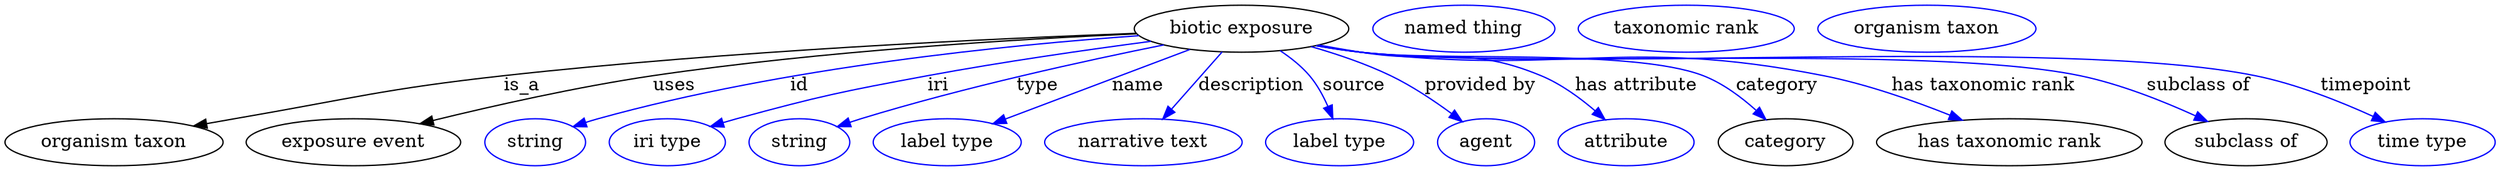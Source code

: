 digraph {
	graph [bb="0,0,1901.4,123"];
	node [label="\N"];
	"biotic exposure"	[height=0.5,
		label="biotic exposure",
		pos="944.19,105",
		width=2.2748];
	"organism taxon"	[height=0.5,
		pos="83.193,18",
		width=2.3109];
	"biotic exposure" -> "organism taxon"	[label=is_a,
		lp="394.19,61.5",
		pos="e,144.03,30.446 863.66,101.48 754.02,97.475 551.8,88.091 380.19,69 288.47,58.797 266.13,51.719 175.19,36 168.42,34.829 161.37,33.58 \
154.32,32.312"];
	"exposure event"	[height=0.5,
		pos="266.19,18",
		width=2.2748];
	"biotic exposure" -> "exposure event"	[label=uses,
		lp="510.69,61.5",
		pos="e,316.98,32.254 864.16,101.12 773.88,97.091 622.87,88.021 494.19,69 436.86,60.526 372.44,45.917 326.73,34.671"];
	id	[color=blue,
		height=0.5,
		label=string,
		pos="404.19,18",
		width=1.0652];
	"biotic exposure" -> id	[color=blue,
		label=id,
		lp="606.19,61.5",
		pos="e,433.18,29.996 865.77,99.619 767.57,92.67 594.9,75.598 452.19,36 449.08,35.137 445.88,34.175 442.69,33.159",
		style=solid];
	iri	[color=blue,
		height=0.5,
		label="iri type",
		pos="505.19,18",
		width=1.2277];
	"biotic exposure" -> iri	[color=blue,
		label=iri,
		lp="712.19,61.5",
		pos="e,538.48,29.946 874.9,95.368 826.83,89.021 761.42,79.668 704.19,69 639.22,56.888 622.99,53.271 559.19,36 555.61,35.031 551.92,33.979 \
548.22,32.889",
		style=solid];
	type	[color=blue,
		height=0.5,
		label=string,
		pos="606.19,18",
		width=1.0652];
	"biotic exposure" -> type	[color=blue,
		label=type,
		lp="788.19,61.5",
		pos="e,635.13,29.97 884.76,92.593 825.5,80.64 732.18,60.245 653.19,36 650.43,35.153 647.59,34.238 644.75,33.289",
		style=solid];
	name	[color=blue,
		height=0.5,
		label="label type",
		pos="719.19,18",
		width=1.5707];
	"biotic exposure" -> name	[color=blue,
		label=name,
		lp="865.19,61.5",
		pos="e,754.24,32.24 905,89.194 865.6,74.311 804.96,51.401 763.75,35.835",
		style=solid];
	description	[color=blue,
		height=0.5,
		label="narrative text",
		pos="869.19,18",
		width=2.0943];
	"biotic exposure" -> description	[color=blue,
		label=description,
		lp="951.69,61.5",
		pos="e,883.98,35.758 929.38,87.207 918.38,74.75 903.23,57.573 890.88,43.574",
		style=solid];
	source	[color=blue,
		height=0.5,
		label="label type",
		pos="1019.2,18",
		width=1.5707];
	"biotic exposure" -> source	[color=blue,
		label=source,
		lp="1030.2,61.5",
		pos="e,1014,36.066 973.7,88.169 981.72,82.856 989.92,76.378 996.19,69 1002,62.169 1006.6,53.628 1010.2,45.547",
		style=solid];
	"provided by"	[color=blue,
		height=0.5,
		label=agent,
		pos="1131.2,18",
		width=1.0291];
	"biotic exposure" -> "provided by"	[color=blue,
		label="provided by",
		lp="1126.7,61.5",
		pos="e,1112.9,33.821 997.38,91.279 1017,85.662 1039.1,78.215 1058.2,69 1074.5,61.12 1091.3,49.867 1104.7,40.03",
		style=solid];
	"has attribute"	[color=blue,
		height=0.5,
		label=attribute,
		pos="1238.2,18",
		width=1.4443];
	"biotic exposure" -> "has attribute"	[color=blue,
		label="has attribute",
		lp="1246.2,61.5",
		pos="e,1222.1,35.317 1003.2,92.354 1013.5,90.46 1024.1,88.599 1034.2,87 1095.7,77.215 1115.6,92.812 1173.2,69 1188.4,62.721 1203.1,51.946 \
1214.6,42.003",
		style=solid];
	category	[height=0.5,
		pos="1359.2,18",
		width=1.4263];
	"biotic exposure" -> category	[color=blue,
		label=category,
		lp="1353.7,61.5",
		pos="e,1344.1,35.653 1001.6,92.099 1012.4,90.165 1023.6,88.355 1034.2,87 1092.3,79.55 1242.7,90.375 1297.2,69 1311.9,63.235 1325.8,52.655 \
1336.8,42.707",
		style=solid];
	"has taxonomic rank"	[height=0.5,
		pos="1530.2,18",
		width=2.8164];
	"biotic exposure" -> "has taxonomic rank"	[color=blue,
		label="has taxonomic rank",
		lp="1511.2,61.5",
		pos="e,1494.5,34.918 1001.1,92.032 1012.1,90.08 1023.5,88.28 1034.2,87 1191.1,68.296 1234.2,99.723 1389.2,69 1422.2,62.449 1458,49.7 \
1485.2,38.717",
		style=solid];
	"subclass of"	[height=0.5,
		pos="1711.2,18",
		width=1.7151];
	"biotic exposure" -> "subclass of"	[color=blue,
		label="subclass of",
		lp="1674.7,61.5",
		pos="e,1682.1,33.918 1001.1,91.876 1012.1,89.938 1023.4,88.184 1034.2,87 1156,73.591 1465.3,93.964 1585.2,69 1615.7,62.649 1648.4,49.49 \
1672.8,38.266",
		style=solid];
	timepoint	[color=blue,
		height=0.5,
		label="time type",
		pos="1846.2,18",
		width=1.5346];
	"biotic exposure" -> timepoint	[color=blue,
		label=timepoint,
		lp="1803.2,61.5",
		pos="e,1817.6,33.495 1000.6,91.906 1011.7,89.939 1023.3,88.166 1034.2,87 1185.4,70.837 1569.2,99.112 1718.2,69 1749.7,62.632 1783.5,49.11 \
1808.5,37.732",
		style=solid];
	"named thing_category"	[color=blue,
		height=0.5,
		label="named thing",
		pos="1113.2,105",
		width=1.9318];
	"organism taxon_has taxonomic rank"	[color=blue,
		height=0.5,
		label="taxonomic rank",
		pos="1283.2,105",
		width=2.2929];
	"organism taxon_subclass of"	[color=blue,
		height=0.5,
		label="organism taxon",
		pos="1467.2,105",
		width=2.3109];
}
